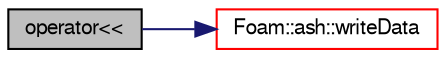 digraph "operator&lt;&lt;"
{
  bgcolor="transparent";
  edge [fontname="FreeSans",fontsize="10",labelfontname="FreeSans",labelfontsize="10"];
  node [fontname="FreeSans",fontsize="10",shape=record];
  rankdir="LR";
  Node132707 [label="operator\<\<",height=0.2,width=0.4,color="black", fillcolor="grey75", style="filled", fontcolor="black"];
  Node132707 -> Node132708 [color="midnightblue",fontsize="10",style="solid",fontname="FreeSans"];
  Node132708 [label="Foam::ash::writeData",height=0.2,width=0.4,color="red",URL="$a29974.html#a4a9a5e81ef203c89a365d47f0acc39b9",tooltip="Write the function coefficients. "];
}
